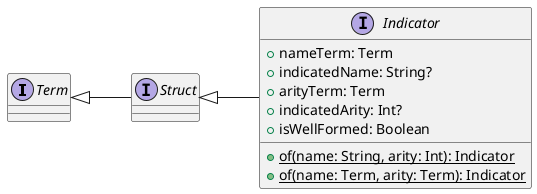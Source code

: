 @startuml
left to right direction
skinparam shadowing false

interface Term
interface Struct
interface Indicator {
  + nameTerm: Term
  + indicatedName: String?
  + arityTerm: Term
  + indicatedArity: Int?
  + isWellFormed: Boolean
  + {static} of(name: String, arity: Int): Indicator
  + {static} of(name: Term, arity: Term): Indicator
}

Term <|-- Struct

Struct <|-- Indicator

@enduml
